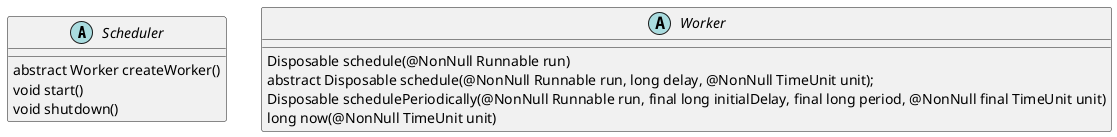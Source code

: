 @startuml

'abstract class AbstractList
'abstract AbstractCollection
'interface List
'interface Collection
'
'List <|-- AbstractList
'Collection <|-- AbstractCollection
'
'Collection <|- List
'AbstractCollection <|- AbstractList
'AbstractList <|-- ArrayList
'
'class ArrayList {
'Object[] elementData
'size()
'}
'
'enum TimeUnit {
'DAYS
'HOURS
'MINUTES
'}

abstract class Scheduler{
abstract Worker createWorker()
void start()
void shutdown()
}

abstract class Worker{
Disposable schedule(@NonNull Runnable run)
abstract Disposable schedule(@NonNull Runnable run, long delay, @NonNull TimeUnit unit);
Disposable schedulePeriodically(@NonNull Runnable run, final long initialDelay, final long period, @NonNull final TimeUnit unit)
long now(@NonNull TimeUnit unit)
}

@enduml